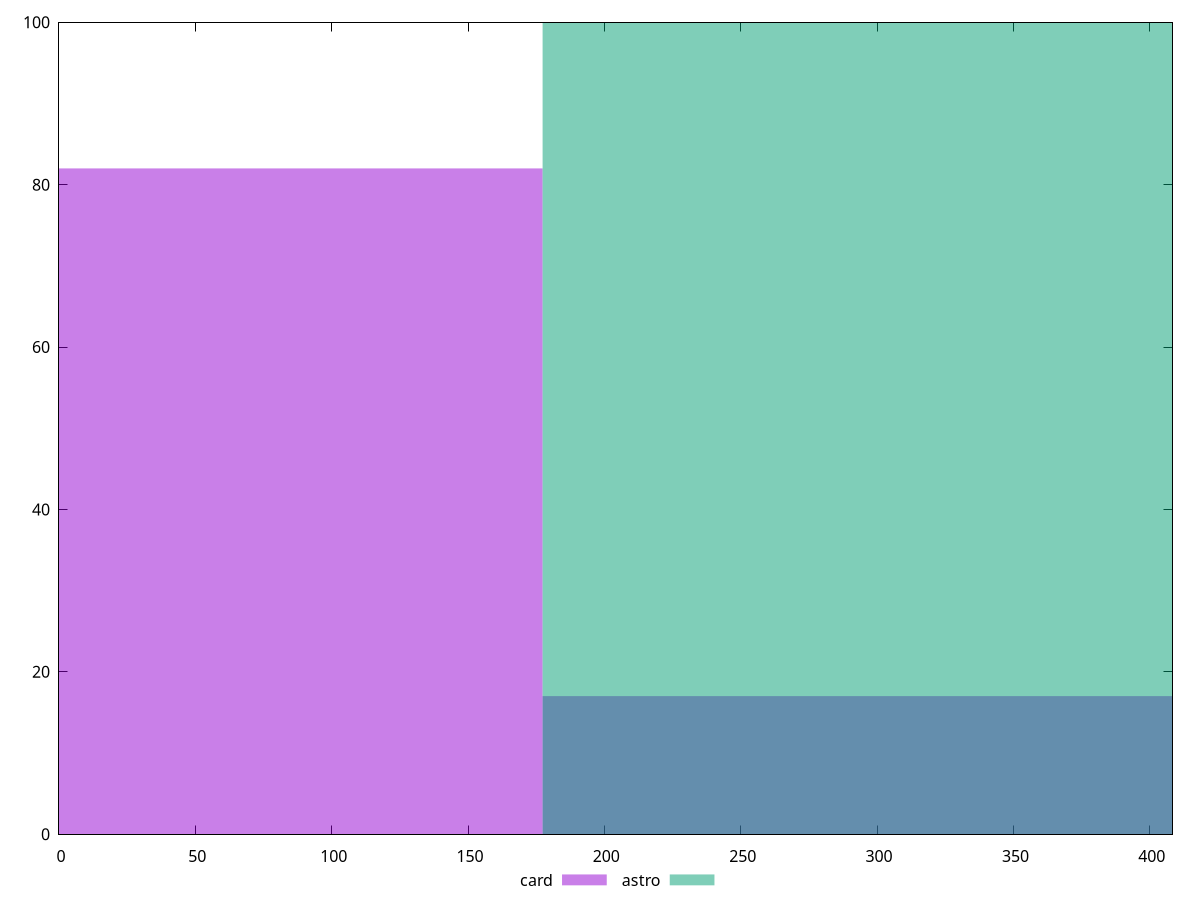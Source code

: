 reset

$card <<EOF
0 82
354.69477127236667 17
EOF

$astro <<EOF
354.69477127236667 100
EOF

set key outside below
set boxwidth 354.69477127236667
set xrange [0:408.35]
set yrange [0:100]
set trange [0:100]
set style fill transparent solid 0.5 noborder
set terminal svg size 640, 500 enhanced background rgb 'white'
set output "report/report_00029_2021-02-24T13-36-40.390Z/uses-rel-preconnect/comparison/histogram/2_vs_3.svg"

plot $card title "card" with boxes, \
     $astro title "astro" with boxes

reset

